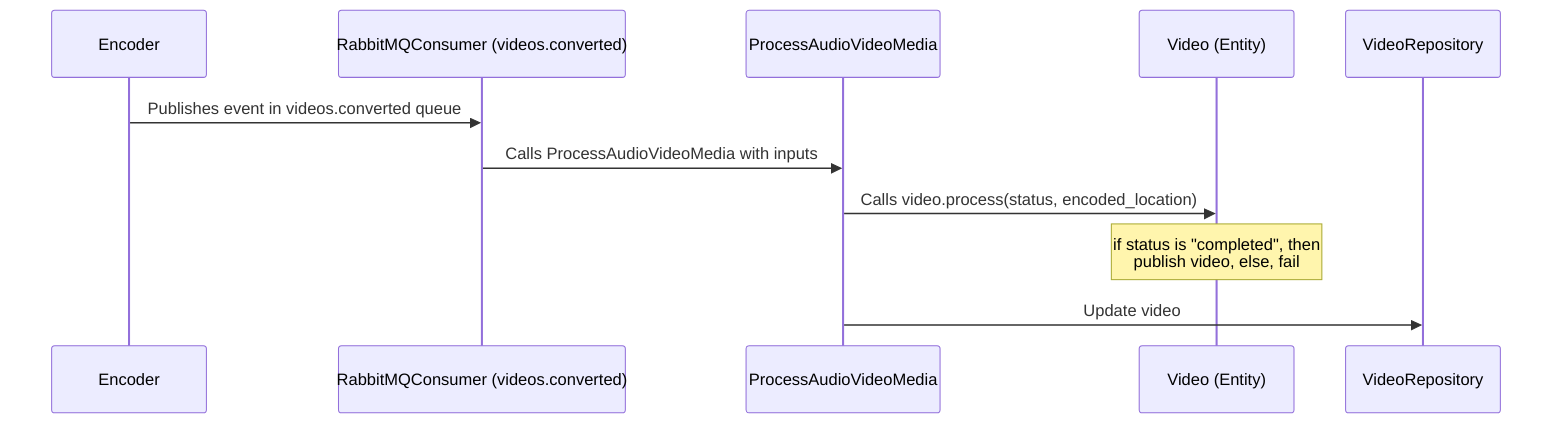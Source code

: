 sequenceDiagram
    participant Encoder as Encoder
    participant Consumer as RabbitMQConsumer (videos.converted)
    participant Processor as ProcessAudioVideoMedia
    participant VideoEntity as Video (Entity)
    participant VideoRepo as VideoRepository

    Encoder->>Consumer: Publishes event in videos.converted queue
    Consumer->>Processor: Calls ProcessAudioVideoMedia with inputs
    Processor->>VideoEntity: Calls video.process(status, encoded_location)
    Note over VideoEntity: if status is "completed", then<br/> publish video, else, fail
    Processor->>VideoRepo: Update video